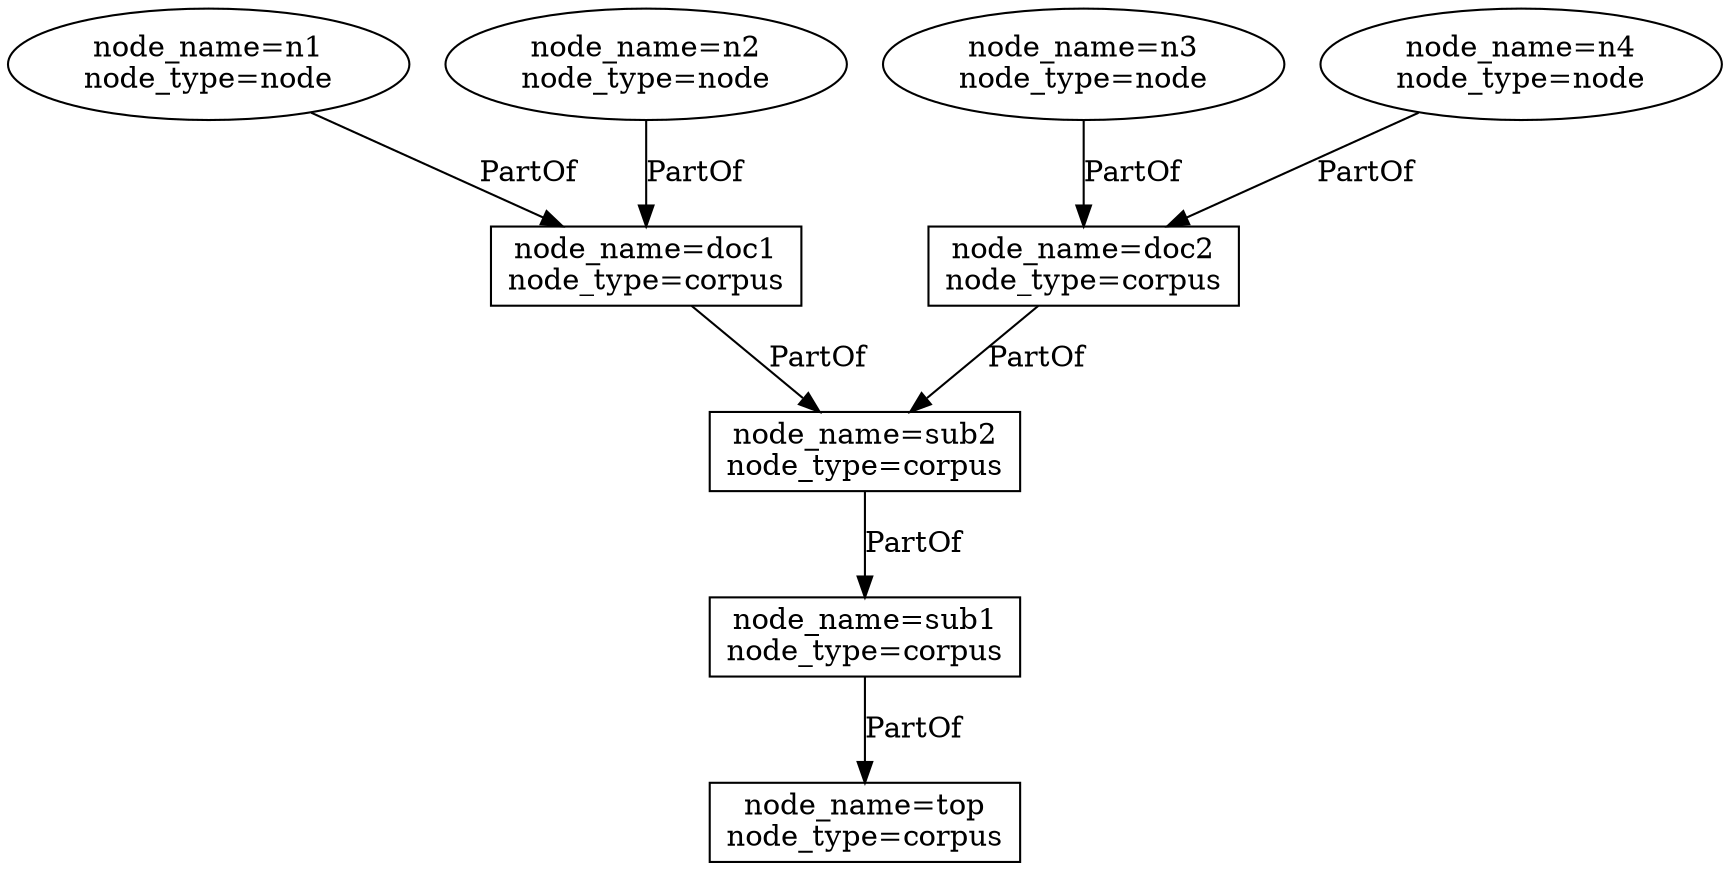 digraph CorpusGraph {
  margin=0;
  graph [dpi = 400];
  {
    node[shape=box];
    top[label="node_name=top\nnode_type=corpus"];
    s1[label="node_name=sub1\nnode_type=corpus"];
    s2[label="node_name=sub2\nnode_type=corpus"]; 
    d1[label="node_name=doc1\nnode_type=corpus"];
    d2[label="node_name=doc2\nnode_type=corpus"];
  }
  {


    n1[label="node_name=n1\nnode_type=node"];
    n2[label="node_name=n2\nnode_type=node"];
    n3[label="node_name=n3\nnode_type=node"];
    n4[label="node_name=n4\nnode_type=node"];
  }

  {
    edge[label="PartOf"];
    s1 -> top;
    s2 -> s1;
    d1 -> s2;
    d2 -> s2;

    n1 -> d1;
    n2 -> d1;

    n3 -> d2;
    n4 -> d2;
    
  }
}
